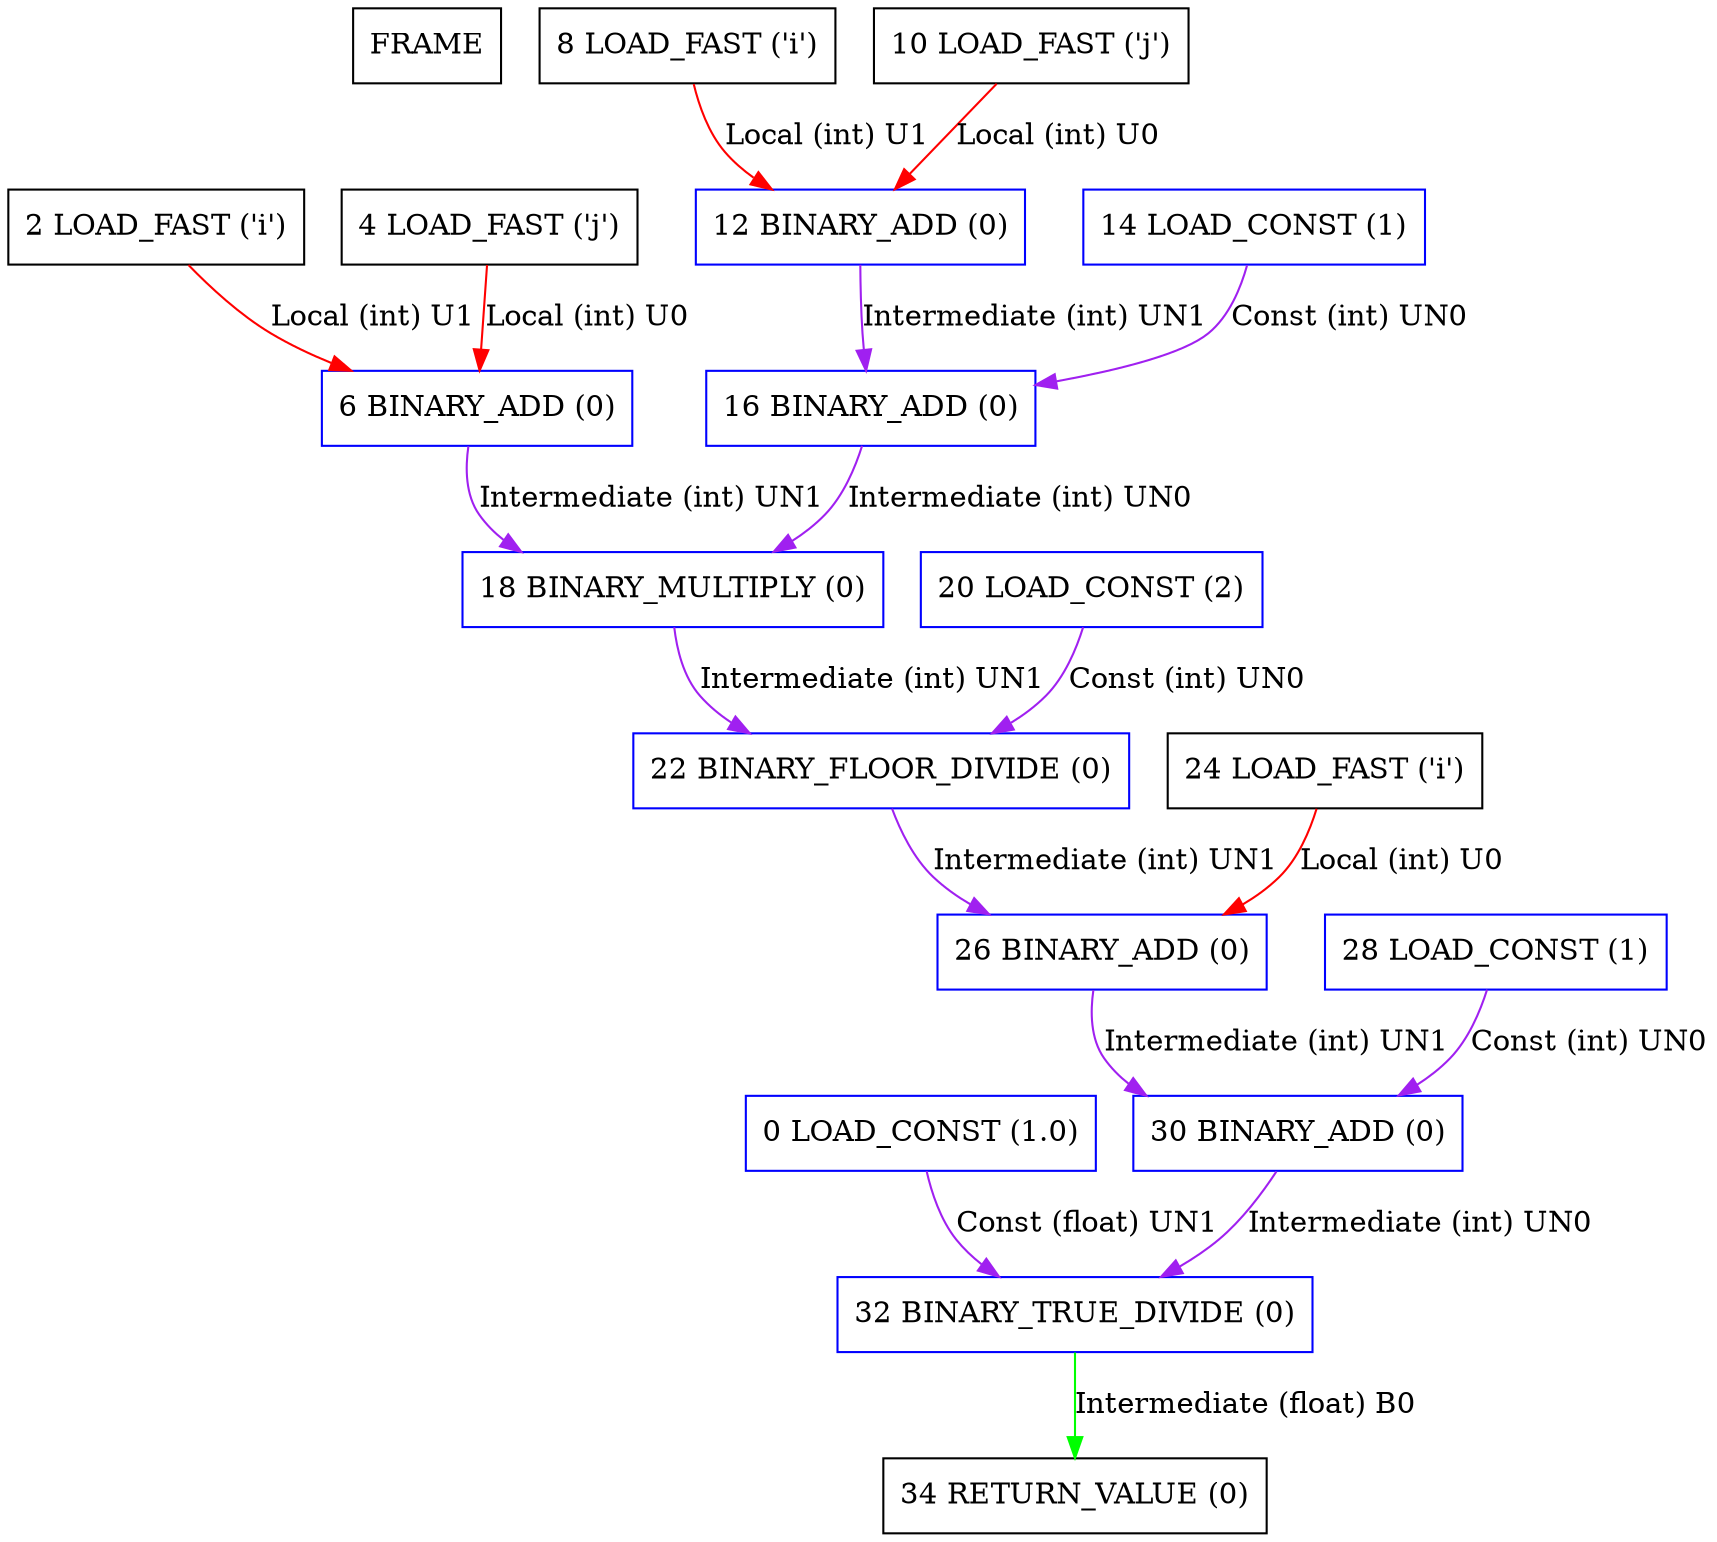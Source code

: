 digraph eval_A { 
	node [shape=box];
	FRAME [label=FRAME];
	OP0 [label="0 LOAD_CONST (1.0)" color="blue"];
	OP2 [label="2 LOAD_FAST ('i')" color="black"];
	OP4 [label="4 LOAD_FAST ('j')" color="black"];
	OP6 [label="6 BINARY_ADD (0)" color="blue"];
	OP8 [label="8 LOAD_FAST ('i')" color="black"];
	OP10 [label="10 LOAD_FAST ('j')" color="black"];
	OP12 [label="12 BINARY_ADD (0)" color="blue"];
	OP14 [label="14 LOAD_CONST (1)" color="blue"];
	OP16 [label="16 BINARY_ADD (0)" color="blue"];
	OP18 [label="18 BINARY_MULTIPLY (0)" color="blue"];
	OP20 [label="20 LOAD_CONST (2)" color="blue"];
	OP22 [label="22 BINARY_FLOOR_DIVIDE (0)" color="blue"];
	OP24 [label="24 LOAD_FAST ('i')" color="black"];
	OP26 [label="26 BINARY_ADD (0)" color="blue"];
	OP28 [label="28 LOAD_CONST (1)" color="blue"];
	OP30 [label="30 BINARY_ADD (0)" color="blue"];
	OP32 [label="32 BINARY_TRUE_DIVIDE (0)" color="blue"];
	OP34 [label="34 RETURN_VALUE (0)" color="black"];
	OP2 -> OP6 [label="Local (int) U1" color=red];
	OP4 -> OP6 [label="Local (int) U0" color=red];
	OP8 -> OP12 [label="Local (int) U1" color=red];
	OP10 -> OP12 [label="Local (int) U0" color=red];
	OP12 -> OP16 [label="Intermediate (int) UN1" color=purple];
	OP14 -> OP16 [label="Const (int) UN0" color=purple];
	OP6 -> OP18 [label="Intermediate (int) UN1" color=purple];
	OP16 -> OP18 [label="Intermediate (int) UN0" color=purple];
	OP18 -> OP22 [label="Intermediate (int) UN1" color=purple];
	OP20 -> OP22 [label="Const (int) UN0" color=purple];
	OP22 -> OP26 [label="Intermediate (int) UN1" color=purple];
	OP24 -> OP26 [label="Local (int) U0" color=red];
	OP26 -> OP30 [label="Intermediate (int) UN1" color=purple];
	OP28 -> OP30 [label="Const (int) UN0" color=purple];
	OP0 -> OP32 [label="Const (float) UN1" color=purple];
	OP30 -> OP32 [label="Intermediate (int) UN0" color=purple];
	OP32 -> OP34 [label="Intermediate (float) B0" color=green];
}
digraph eval_times_u { 
	node [shape=box];
	FRAME [label=FRAME];
	OP0 [label="0 LOAD_CLOSURE (0)" color="black"];
	OP2 [label="2 LOAD_CLOSURE (1)" color="black"];
	OP4 [label="4 BUILD_TUPLE (2)" color="black"];
	OP6 [label="6 LOAD_CONST (<code object <listcomp> at 0x10b2b6740, )" color="black"];
	OP8 [label="8 LOAD_CONST ('eval_times_u.<locals>.<listcomp>')" color="black"];
	OP10 [label="10 MAKE_FUNCTION (8)" color="black"];
	OP12 [label="12 LOAD_GLOBAL (range)" color="black"];
	OP14 [label="14 LOAD_GLOBAL (len)" color="black"];
	OP16 [label="16 LOAD_GLOBAL (list)" color="black"];
	OP18 [label="18 LOAD_DEREF (1)" color="black"];
	OP20 [label="20 CALL_FUNCTION (1)" color="black"];
	OP22 [label="22 CALL_FUNCTION (1)" color="black"];
	OP24 [label="24 CALL_FUNCTION (1)" color="black"];
	OP26 [label="26 GET_ITER (0)" color="black"];
	OP28 [label="28 CALL_FUNCTION (1)" color="black"];
	OP30 [label="30 RETURN_VALUE (0)" color="black"];
	OP0 -> OP4 [label="Intermediate (Any) -1" color=black];
	OP2 -> OP4 [label="Intermediate (Any) -0" color=black];
	OP4 -> OP10 [label="Intermediate (tuple) -2" color=black];
	OP6 -> OP10 [label="Const (Any) -1" color=black];
	OP8 -> OP10 [label="Const (str) -0" color=black];
	OP16 -> OP20 [label="Builtin (type) -1" color=black];
	OP18 -> OP20 [label="Intermediate (Any) -0" color=black];
	OP14 -> OP22 [label="Builtin (function) -1" color=black];
	OP20 -> OP22 [label="Local (list) -0" color=black];
	OP12 -> OP24 [label="Builtin (type) -1" color=black];
	OP22 -> OP24 [label="Local (int) -0" color=black];
	OP24 -> OP26 [label="Local (range) -0" color=black];
	OP10 -> OP28 [label="Intermediate (function) -1" color=black];
	OP26 -> OP28 [label="Intermediate (range iterator) -0" color=black];
	OP28 -> OP30 [label="Local (Any) -0" color=black];
}
digraph eval_AtA_times_u { 
	node [shape=box];
	FRAME [label=FRAME];
	OP0 [label="0 LOAD_GLOBAL (eval_times_u)" color="black"];
	OP2 [label="2 LOAD_GLOBAL (part_At_times_u)" color="black"];
	OP4 [label="4 LOAD_GLOBAL (eval_times_u)" color="black"];
	OP6 [label="6 LOAD_GLOBAL (part_A_times_u)" color="black"];
	OP8 [label="8 LOAD_FAST ('u')" color="black"];
	OP10 [label="10 CALL_FUNCTION (2)" color="black"];
	OP12 [label="12 CALL_FUNCTION (2)" color="black"];
	OP14 [label="14 RETURN_VALUE (0)" color="black"];
	OP4 -> OP10 [label="Global (Any) -2" color=black];
	OP6 -> OP10 [label="Global (Any) -1" color=black];
	OP8 -> OP10 [label="Local (list) -0" color=black];
	OP0 -> OP12 [label="Global (Any) -2" color=black];
	OP2 -> OP12 [label="Global (Any) -1" color=black];
	OP10 -> OP12 [label="Local (Any) -0" color=black];
	OP12 -> OP14 [label="Local (Any) -0" color=black];
}
digraph part_A_times_u { 
	node [shape=box];
	FRAME [label=FRAME];
	OP0 [label="0 LOAD_FAST ('i_u')" color="black"];
	OP2 [label="2 UNPACK_SEQUENCE (2)" color="black"];
	OP4 [label="4 STORE_FAST ('i')" color="black"];
	OP6 [label="6 STORE_FAST ('u')" color="black"];
	OP8 [label="8 LOAD_CONST (0)" color="red"];
	OP10 [label="10 STORE_FAST ('partial_sum')" color="black"];
	OP12 [label="12 LOAD_GLOBAL (enumerate)" color="black"];
	OP14 [label="14 LOAD_FAST ('u')" color="black"];
	OP16 [label="16 CALL_FUNCTION (1)" color="black"];
	OP18 [label="18 GET_ITER (0)" color="black"];
	OP20 [label="20 FOR_ITER (13)" color="black"];
	OP20 -> OP22 [label="Jump (conditional)" color=orange];
	OP20 -> OP48 [label="Jump (conditional)" color=orange];
	OP22 [label="22 UNPACK_SEQUENCE (2)" color="black"];
	OP24 [label="24 STORE_FAST ('j')" color="black"];
	OP26 [label="26 STORE_FAST ('u_j')" color="black"];
	OP28 [label="28 LOAD_FAST ('partial_sum')" color="black"];
	OP30 [label="30 LOAD_GLOBAL (eval_A)" color="black"];
	OP32 [label="32 LOAD_FAST ('i')" color="black"];
	OP34 [label="34 LOAD_FAST ('j')" color="black"];
	OP36 [label="36 CALL_FUNCTION (2)" color="black"];
	OP38 [label="38 LOAD_FAST ('u_j')" color="black"];
	OP40 [label="40 BINARY_MULTIPLY (0)" color="black"];
	OP42 [label="42 INPLACE_ADD (0)" color="black"];
	OP44 [label="44 STORE_FAST ('partial_sum')" color="black"];
	OP46 [label="46 JUMP_ABSOLUTE (10)" color="black"];
	OP46 -> OP20 [label="Jump" color=yellow];
	OP48 [label="48 LOAD_FAST ('partial_sum')" color="black"];
	OP50 [label="50 RETURN_VALUE (0)" color="black"];
	OP0 -> OP2 [label="Local (tuple) -0" color=black];
	OP2 -> OP4 [label="Intermediate (Any) -0" color=black];
	OP2 -> OP6 [label="Intermediate (Any) -0" color=black];
	OP8 -> OP10 [label="Const (int) -0" color=black];
	OP12 -> OP16 [label="Builtin (type) -1" color=black];
	OP14 -> OP16 [label="Local (Any) -0" color=black];
	OP16 -> OP18 [label="Local (enumerator) -0" color=black];
	OP18 -> OP20 [label="Intermediate (Any) -0" color=black];
	OP20 -> OP22 [label="Intermediate (Any) -0" color=black];
	OP22 -> OP24 [label="Intermediate (Any) -0" color=black];
	OP22 -> OP26 [label="Intermediate (Any) -0" color=black];
	OP30 -> OP36 [label="Global (Any) -2" color=black];
	OP32 -> OP36 [label="Local (Any) -1" color=black];
	OP34 -> OP36 [label="Local (Any) -0" color=black];
	OP36 -> OP40 [label="Local (Any) -1" color=black];
	OP38 -> OP40 [label="Local (Any) -0" color=black];
	OP28 -> OP42 [label="Local (Any) -1" color=black];
	OP40 -> OP42 [label="Intermediate (Any) -0" color=black];
	OP42 -> OP44 [label="Intermediate (Any) -0" color=black];
	OP48 -> OP50 [label="Local (Any) -0" color=black];
}
digraph part_At_times_u { 
	node [shape=box];
	FRAME [label=FRAME];
	OP0 [label="0 LOAD_FAST ('i_u')" color="black"];
	OP2 [label="2 UNPACK_SEQUENCE (2)" color="black"];
	OP4 [label="4 STORE_FAST ('i')" color="black"];
	OP6 [label="6 STORE_FAST ('u')" color="black"];
	OP8 [label="8 LOAD_CONST (0)" color="red"];
	OP10 [label="10 STORE_FAST ('partial_sum')" color="black"];
	OP12 [label="12 LOAD_GLOBAL (enumerate)" color="black"];
	OP14 [label="14 LOAD_FAST ('u')" color="black"];
	OP16 [label="16 CALL_FUNCTION (1)" color="black"];
	OP18 [label="18 GET_ITER (0)" color="black"];
	OP20 [label="20 FOR_ITER (13)" color="black"];
	OP20 -> OP22 [label="Jump (conditional)" color=orange];
	OP20 -> OP48 [label="Jump (conditional)" color=orange];
	OP22 [label="22 UNPACK_SEQUENCE (2)" color="black"];
	OP24 [label="24 STORE_FAST ('j')" color="black"];
	OP26 [label="26 STORE_FAST ('u_j')" color="black"];
	OP28 [label="28 LOAD_FAST ('partial_sum')" color="black"];
	OP30 [label="30 LOAD_GLOBAL (eval_A)" color="black"];
	OP32 [label="32 LOAD_FAST ('j')" color="black"];
	OP34 [label="34 LOAD_FAST ('i')" color="black"];
	OP36 [label="36 CALL_FUNCTION (2)" color="black"];
	OP38 [label="38 LOAD_FAST ('u_j')" color="black"];
	OP40 [label="40 BINARY_MULTIPLY (0)" color="black"];
	OP42 [label="42 INPLACE_ADD (0)" color="black"];
	OP44 [label="44 STORE_FAST ('partial_sum')" color="black"];
	OP46 [label="46 JUMP_ABSOLUTE (10)" color="black"];
	OP46 -> OP20 [label="Jump" color=yellow];
	OP48 [label="48 LOAD_FAST ('partial_sum')" color="black"];
	OP50 [label="50 RETURN_VALUE (0)" color="black"];
	OP0 -> OP2 [label="Local (tuple) -0" color=black];
	OP2 -> OP4 [label="Intermediate (Any) -0" color=black];
	OP2 -> OP6 [label="Intermediate (Any) -0" color=black];
	OP8 -> OP10 [label="Const (int) -0" color=black];
	OP12 -> OP16 [label="Builtin (type) -1" color=black];
	OP14 -> OP16 [label="Local (Any) -0" color=black];
	OP16 -> OP18 [label="Local (enumerator) -0" color=black];
	OP18 -> OP20 [label="Intermediate (Any) -0" color=black];
	OP20 -> OP22 [label="Intermediate (Any) -0" color=black];
	OP22 -> OP24 [label="Intermediate (Any) -0" color=black];
	OP22 -> OP26 [label="Intermediate (Any) -0" color=black];
	OP30 -> OP36 [label="Global (Any) -2" color=black];
	OP32 -> OP36 [label="Local (Any) -1" color=black];
	OP34 -> OP36 [label="Local (Any) -0" color=black];
	OP36 -> OP40 [label="Local (Any) -1" color=black];
	OP38 -> OP40 [label="Local (Any) -0" color=black];
	OP28 -> OP42 [label="Local (Any) -1" color=black];
	OP40 -> OP42 [label="Intermediate (Any) -0" color=black];
	OP42 -> OP44 [label="Intermediate (Any) -0" color=black];
	OP48 -> OP50 [label="Local (Any) -0" color=black];
}
digraph bench_spectral_norm { 
	node [shape=box];
	FRAME [label=FRAME];
	OP0 [label="0 LOAD_CONST (1)" color="red"];
	OP2 [label="2 BUILD_LIST (1)" color="black"];
	OP4 [label="4 LOAD_GLOBAL (DEFAULT_N)" color="black"];
	OP6 [label="6 BINARY_MULTIPLY (0)" color="black"];
	OP8 [label="8 STORE_FAST ('u')" color="black"];
	OP10 [label="10 LOAD_GLOBAL (range)" color="black"];
	OP12 [label="12 LOAD_CONST (10)" color="red"];
	OP14 [label="14 CALL_FUNCTION (1)" color="black"];
	OP16 [label="16 GET_ITER (0)" color="black"];
	OP18 [label="18 FOR_ITER (10)" color="black"];
	OP18 -> OP20 [label="Jump (conditional)" color=orange];
	OP18 -> OP40 [label="Jump (conditional)" color=orange];
	OP20 [label="20 STORE_FAST ('dummy')" color="blue"];
	OP22 [label="22 LOAD_GLOBAL (eval_AtA_times_u)" color="black"];
	OP24 [label="24 LOAD_FAST ('u')" color="black"];
	OP26 [label="26 CALL_FUNCTION (1)" color="black"];
	OP28 [label="28 STORE_FAST ('v')" color="black"];
	OP30 [label="30 LOAD_GLOBAL (eval_AtA_times_u)" color="black"];
	OP32 [label="32 LOAD_FAST ('v')" color="black"];
	OP34 [label="34 CALL_FUNCTION (1)" color="black"];
	OP36 [label="36 STORE_FAST ('u')" color="black"];
	OP38 [label="38 JUMP_ABSOLUTE (9)" color="black"];
	OP38 -> OP18 [label="Jump" color=yellow];
	OP40 [label="40 LOAD_CONST (0)" color="red"];
	OP42 [label="42 DUP_TOP (0)" color="black"];
	OP44 [label="44 STORE_FAST ('vBv')" color="black"];
	OP46 [label="46 STORE_FAST ('vv')" color="black"];
	OP48 [label="48 LOAD_GLOBAL (zip)" color="black"];
	OP50 [label="50 LOAD_FAST ('u')" color="black"];
	OP52 [label="52 LOAD_FAST ('v')" color="black"];
	OP54 [label="54 CALL_FUNCTION (2)" color="black"];
	OP56 [label="56 GET_ITER (0)" color="black"];
	OP58 [label="58 FOR_ITER (16)" color="black"];
	OP58 -> OP60 [label="Jump (conditional)" color=orange];
	OP58 -> OP92 [label="Jump (conditional)" color=orange];
	OP60 [label="60 UNPACK_SEQUENCE (2)" color="black"];
	OP62 [label="62 STORE_FAST ('ue')" color="black"];
	OP64 [label="64 STORE_FAST ('ve')" color="black"];
	OP66 [label="66 LOAD_FAST ('vBv')" color="black"];
	OP68 [label="68 LOAD_FAST ('ue')" color="black"];
	OP70 [label="70 LOAD_FAST ('ve')" color="black"];
	OP72 [label="72 BINARY_MULTIPLY (0)" color="black"];
	OP74 [label="74 INPLACE_ADD (0)" color="black"];
	OP76 [label="76 STORE_FAST ('vBv')" color="black"];
	OP78 [label="78 LOAD_FAST ('vv')" color="black"];
	OP80 [label="80 LOAD_FAST ('ve')" color="black"];
	OP82 [label="82 LOAD_FAST ('ve')" color="black"];
	OP84 [label="84 BINARY_MULTIPLY (0)" color="black"];
	OP86 [label="86 INPLACE_ADD (0)" color="black"];
	OP88 [label="88 STORE_FAST ('vv')" color="black"];
	OP90 [label="90 JUMP_ABSOLUTE (29)" color="black"];
	OP90 -> OP58 [label="Jump" color=yellow];
	OP92 [label="92 LOAD_CONST (None)" color="black"];
	OP94 [label="94 RETURN_VALUE (0)" color="black"];
	OP0 -> OP2 [label="Const (int) -0" color=black];
	OP2 -> OP6 [label="Intermediate (list) -1" color=black];
	OP4 -> OP6 [label="Global (Any) -0" color=black];
	OP6 -> OP8 [label="Intermediate (Any) -0" color=black];
	OP10 -> OP14 [label="Builtin (type) -1" color=black];
	OP12 -> OP14 [label="Const (int) -0" color=black];
	OP14 -> OP16 [label="Local (range) -0" color=black];
	OP16 -> OP18 [label="Intermediate (range iterator) -0" color=black];
	OP18 -> OP20 [label="Intermediate (int) U0" color=red];
	OP22 -> OP26 [label="Global (Any) -1" color=black];
	OP24 -> OP26 [label="Local (Any) -0" color=black];
	OP26 -> OP28 [label="Local (Any) -0" color=black];
	OP30 -> OP34 [label="Global (Any) -1" color=black];
	OP32 -> OP34 [label="Local (Any) -0" color=black];
	OP34 -> OP36 [label="Local (Any) -0" color=black];
	OP40 -> OP42 [label="Const (int) -0" color=black];
	OP42 -> OP44 [label="Intermediate (int) -0" color=black];
	OP42 -> OP46 [label="Intermediate (int) -0" color=black];
	OP48 -> OP54 [label="Builtin (type) -2" color=black];
	OP50 -> OP54 [label="Local (Any) -1" color=black];
	OP52 -> OP54 [label="Local (Any) -0" color=black];
	OP54 -> OP56 [label="Local (zip) -0" color=black];
	OP56 -> OP58 [label="Intermediate (Any) -0" color=black];
	OP58 -> OP60 [label="Intermediate (Any) -0" color=black];
	OP60 -> OP62 [label="Intermediate (Any) -0" color=black];
	OP60 -> OP64 [label="Intermediate (Any) -0" color=black];
	OP68 -> OP72 [label="Local (Any) -1" color=black];
	OP70 -> OP72 [label="Local (Any) -0" color=black];
	OP66 -> OP74 [label="Local (Any) -1" color=black];
	OP72 -> OP74 [label="Intermediate (Any) -0" color=black];
	OP74 -> OP76 [label="Intermediate (Any) -0" color=black];
	OP80 -> OP84 [label="Local (Any) -1" color=black];
	OP82 -> OP84 [label="Local (Any) -0" color=black];
	OP78 -> OP86 [label="Local (Any) -1" color=black];
	OP84 -> OP86 [label="Intermediate (Any) -0" color=black];
	OP86 -> OP88 [label="Intermediate (Any) -0" color=black];
	OP92 -> OP94 [label="Const (None) -0" color=black];
}
